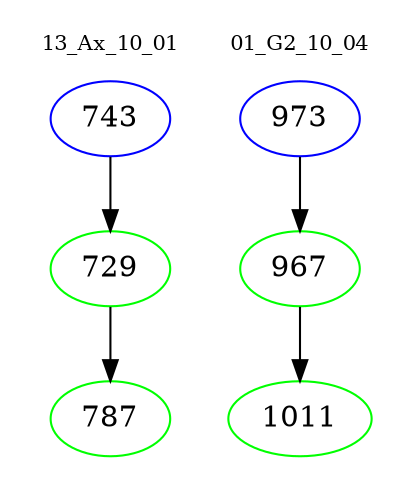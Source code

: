 digraph{
subgraph cluster_0 {
color = white
label = "13_Ax_10_01";
fontsize=10;
T0_743 [label="743", color="blue"]
T0_743 -> T0_729 [color="black"]
T0_729 [label="729", color="green"]
T0_729 -> T0_787 [color="black"]
T0_787 [label="787", color="green"]
}
subgraph cluster_1 {
color = white
label = "01_G2_10_04";
fontsize=10;
T1_973 [label="973", color="blue"]
T1_973 -> T1_967 [color="black"]
T1_967 [label="967", color="green"]
T1_967 -> T1_1011 [color="black"]
T1_1011 [label="1011", color="green"]
}
}
